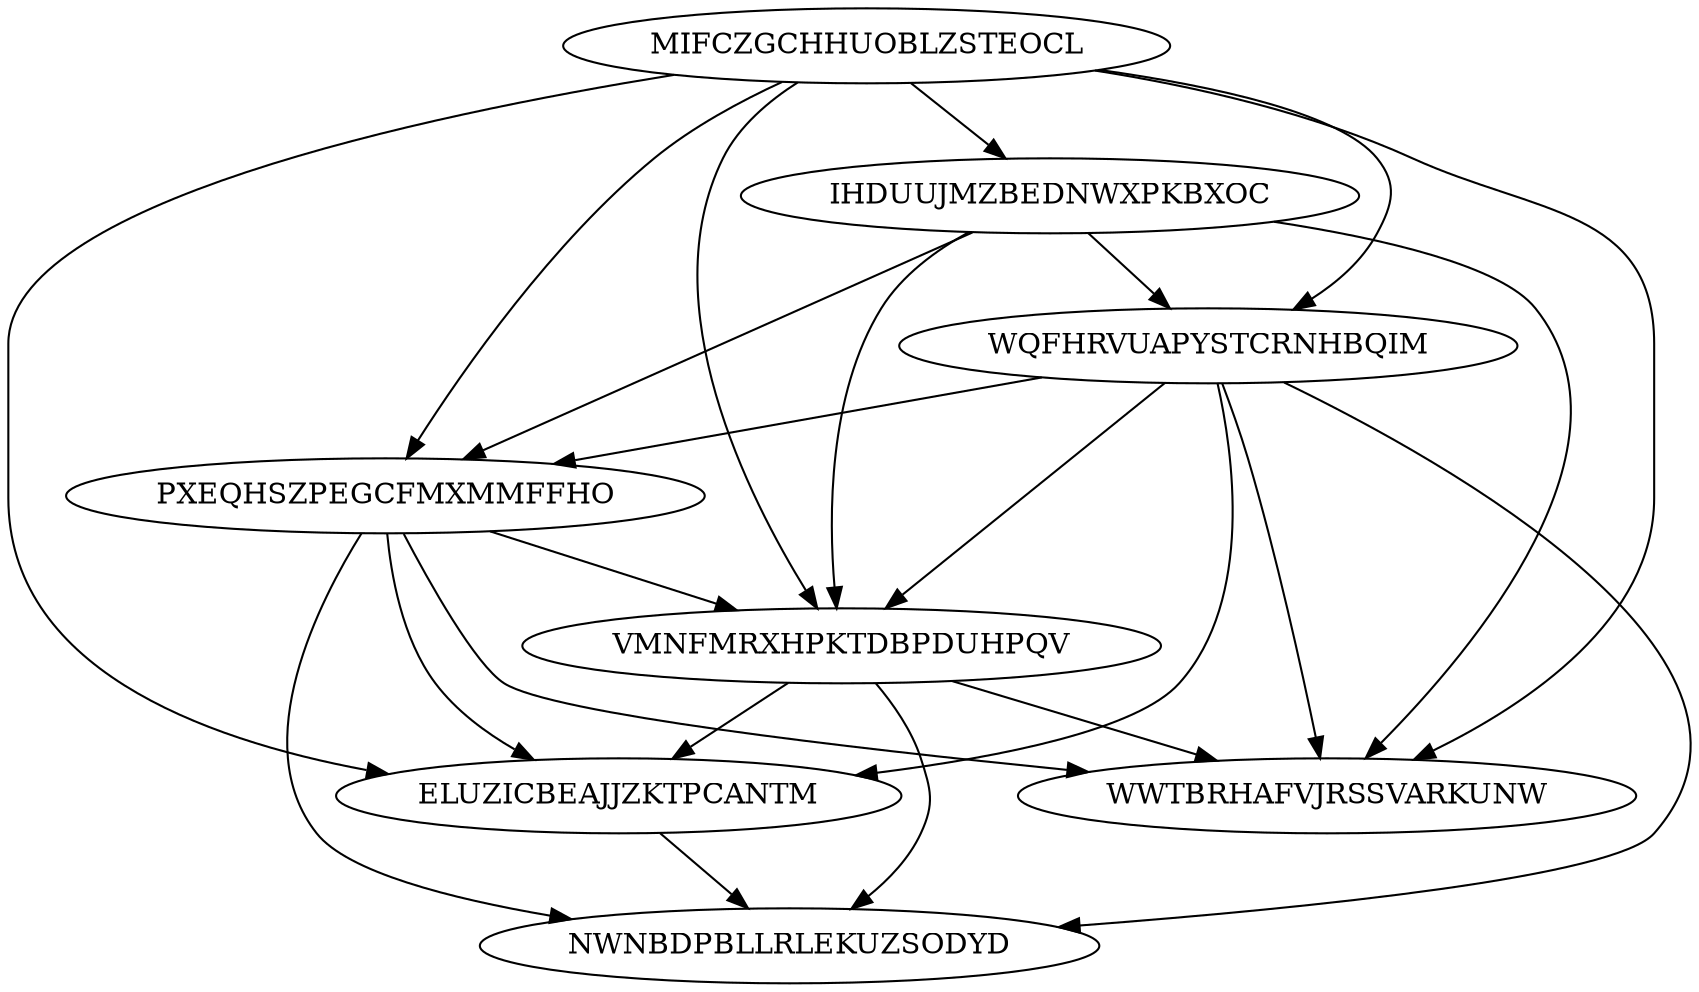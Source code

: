 digraph N8M23 {
	MIFCZGCHHUOBLZSTEOCL	[Weight=12];
	IHDUUJMZBEDNWXPKBXOC	[Weight=11];
	WQFHRVUAPYSTCRNHBQIM	[Weight=14];
	PXEQHSZPEGCFMXMMFFHO	[Weight=12];
	VMNFMRXHPKTDBPDUHPQV	[Weight=13];
	ELUZICBEAJJZKTPCANTM	[Weight=11];
	NWNBDPBLLRLEKUZSODYD	[Weight=18];
	WWTBRHAFVJRSSVARKUNW	[Weight=12];
	VMNFMRXHPKTDBPDUHPQV -> NWNBDPBLLRLEKUZSODYD [Weight=15];
	VMNFMRXHPKTDBPDUHPQV -> ELUZICBEAJJZKTPCANTM [Weight=16];
	ELUZICBEAJJZKTPCANTM -> NWNBDPBLLRLEKUZSODYD [Weight=14];
	WQFHRVUAPYSTCRNHBQIM -> VMNFMRXHPKTDBPDUHPQV [Weight=16];
	IHDUUJMZBEDNWXPKBXOC -> VMNFMRXHPKTDBPDUHPQV [Weight=17];
	MIFCZGCHHUOBLZSTEOCL -> WQFHRVUAPYSTCRNHBQIM [Weight=20];
	PXEQHSZPEGCFMXMMFFHO -> ELUZICBEAJJZKTPCANTM [Weight=20];
	MIFCZGCHHUOBLZSTEOCL -> IHDUUJMZBEDNWXPKBXOC [Weight=15];
	MIFCZGCHHUOBLZSTEOCL -> PXEQHSZPEGCFMXMMFFHO [Weight=13];
	WQFHRVUAPYSTCRNHBQIM -> NWNBDPBLLRLEKUZSODYD [Weight=20];
	MIFCZGCHHUOBLZSTEOCL -> VMNFMRXHPKTDBPDUHPQV [Weight=14];
	PXEQHSZPEGCFMXMMFFHO -> NWNBDPBLLRLEKUZSODYD [Weight=11];
	PXEQHSZPEGCFMXMMFFHO -> VMNFMRXHPKTDBPDUHPQV [Weight=13];
	WQFHRVUAPYSTCRNHBQIM -> ELUZICBEAJJZKTPCANTM [Weight=19];
	PXEQHSZPEGCFMXMMFFHO -> WWTBRHAFVJRSSVARKUNW [Weight=16];
	MIFCZGCHHUOBLZSTEOCL -> WWTBRHAFVJRSSVARKUNW [Weight=15];
	VMNFMRXHPKTDBPDUHPQV -> WWTBRHAFVJRSSVARKUNW [Weight=15];
	MIFCZGCHHUOBLZSTEOCL -> ELUZICBEAJJZKTPCANTM [Weight=20];
	IHDUUJMZBEDNWXPKBXOC -> PXEQHSZPEGCFMXMMFFHO [Weight=19];
	IHDUUJMZBEDNWXPKBXOC -> WWTBRHAFVJRSSVARKUNW [Weight=16];
	IHDUUJMZBEDNWXPKBXOC -> WQFHRVUAPYSTCRNHBQIM [Weight=14];
	WQFHRVUAPYSTCRNHBQIM -> WWTBRHAFVJRSSVARKUNW [Weight=10];
	WQFHRVUAPYSTCRNHBQIM -> PXEQHSZPEGCFMXMMFFHO [Weight=16];
}
